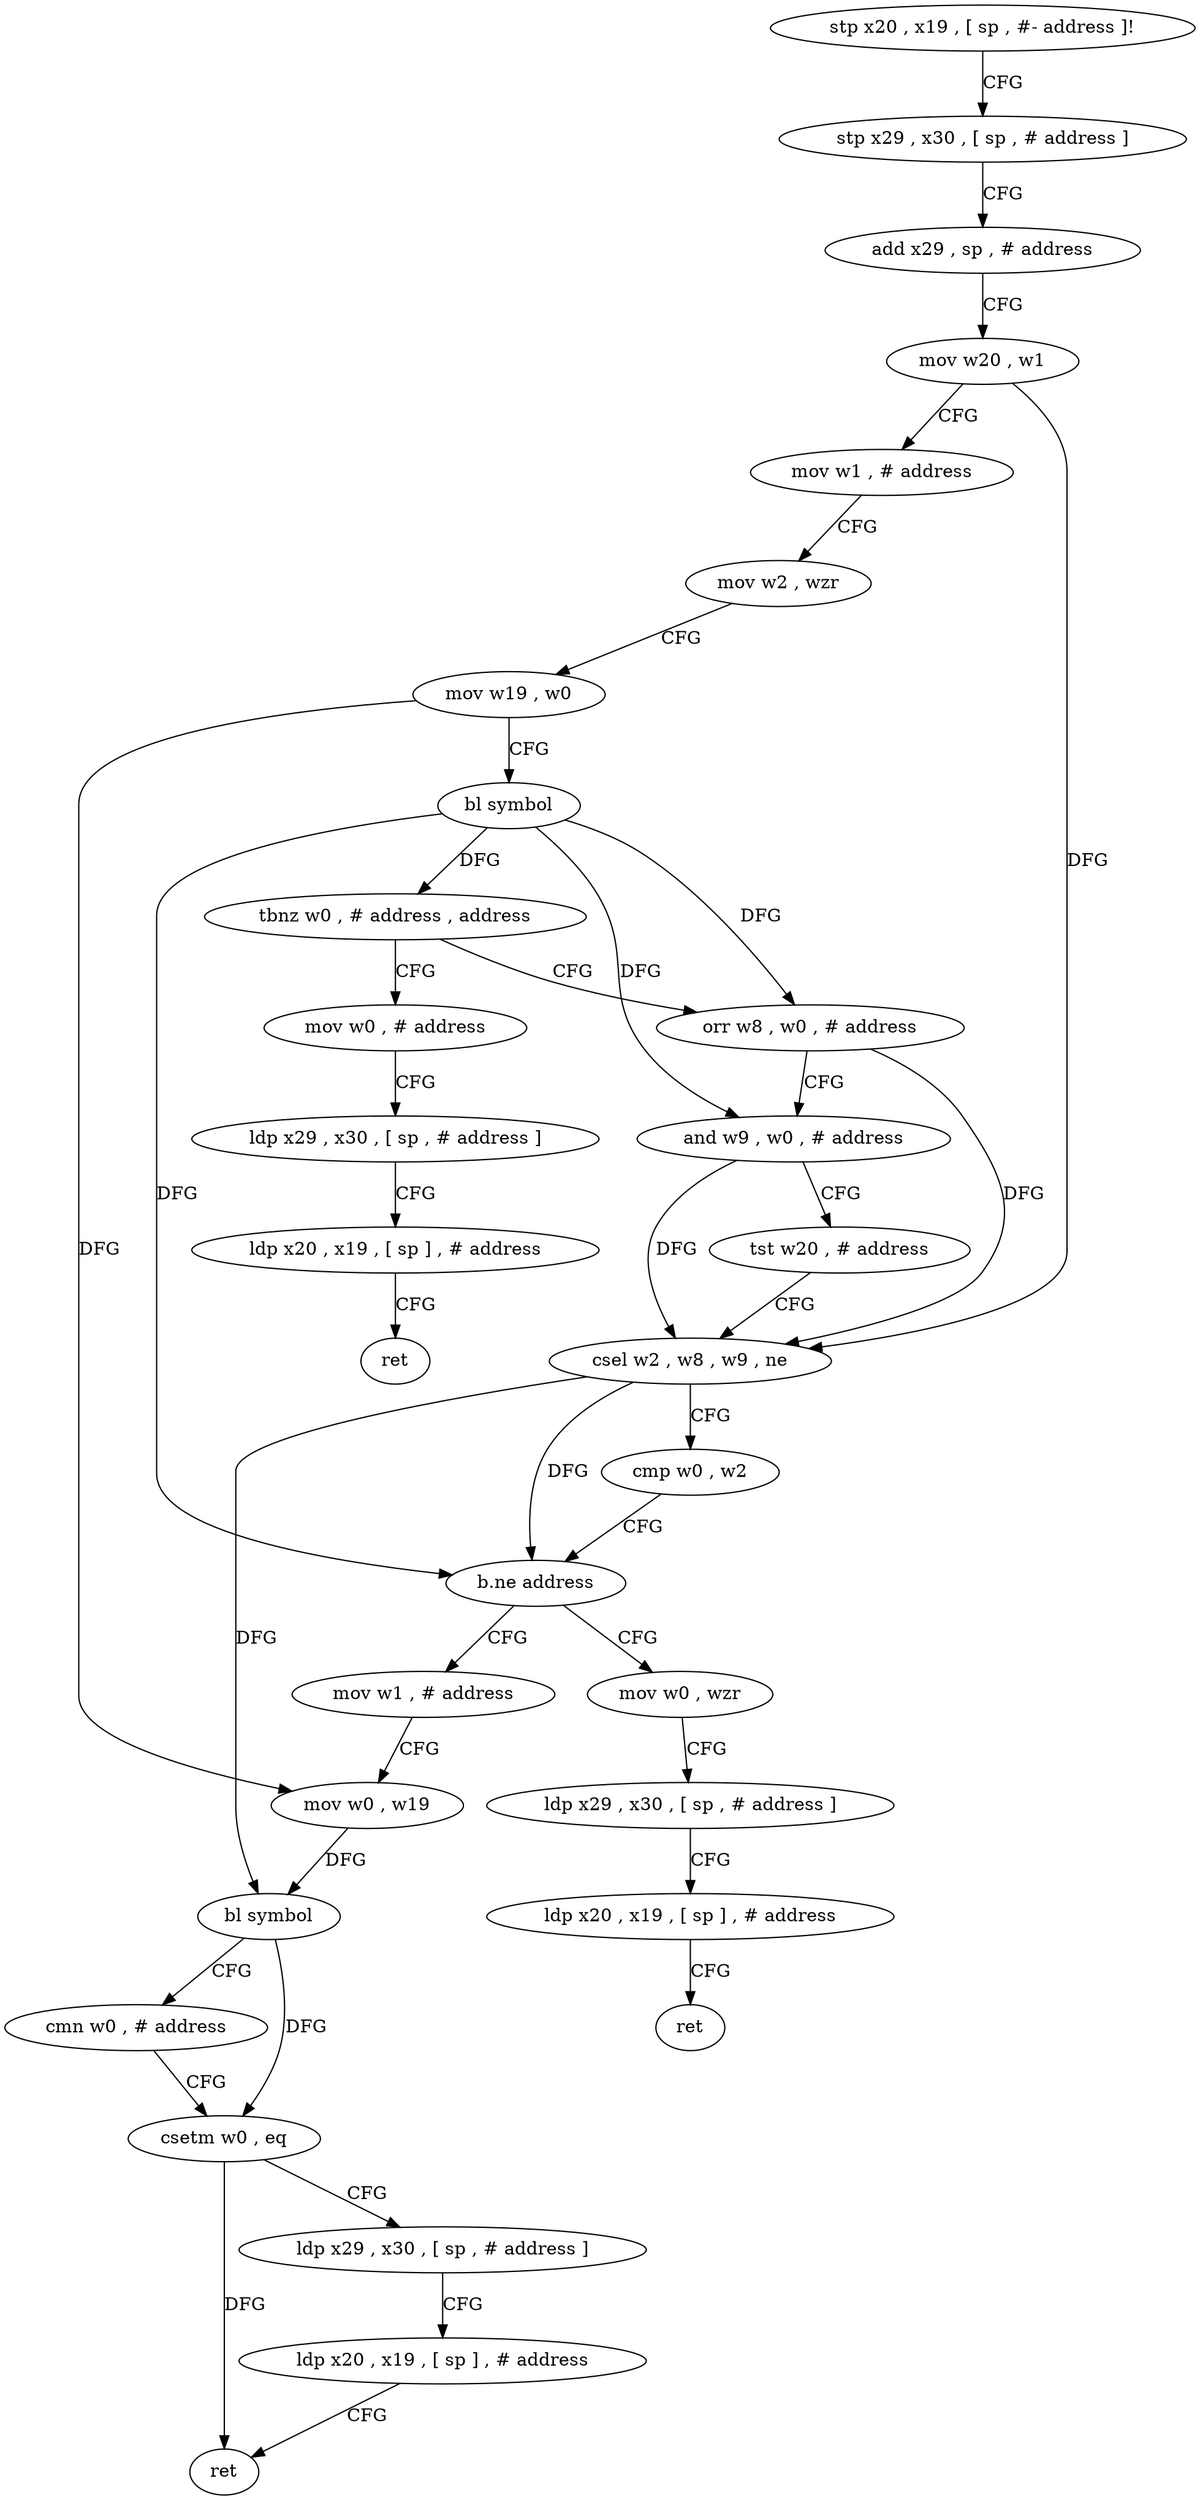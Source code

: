 digraph "func" {
"4272408" [label = "stp x20 , x19 , [ sp , #- address ]!" ]
"4272412" [label = "stp x29 , x30 , [ sp , # address ]" ]
"4272416" [label = "add x29 , sp , # address" ]
"4272420" [label = "mov w20 , w1" ]
"4272424" [label = "mov w1 , # address" ]
"4272428" [label = "mov w2 , wzr" ]
"4272432" [label = "mov w19 , w0" ]
"4272436" [label = "bl symbol" ]
"4272440" [label = "tbnz w0 , # address , address" ]
"4272484" [label = "mov w0 , # address" ]
"4272444" [label = "orr w8 , w0 , # address" ]
"4272488" [label = "ldp x29 , x30 , [ sp , # address ]" ]
"4272492" [label = "ldp x20 , x19 , [ sp ] , # address" ]
"4272496" [label = "ret" ]
"4272448" [label = "and w9 , w0 , # address" ]
"4272452" [label = "tst w20 , # address" ]
"4272456" [label = "csel w2 , w8 , w9 , ne" ]
"4272460" [label = "cmp w0 , w2" ]
"4272464" [label = "b.ne address" ]
"4272500" [label = "mov w1 , # address" ]
"4272468" [label = "mov w0 , wzr" ]
"4272504" [label = "mov w0 , w19" ]
"4272508" [label = "bl symbol" ]
"4272512" [label = "cmn w0 , # address" ]
"4272516" [label = "csetm w0 , eq" ]
"4272520" [label = "ldp x29 , x30 , [ sp , # address ]" ]
"4272524" [label = "ldp x20 , x19 , [ sp ] , # address" ]
"4272528" [label = "ret" ]
"4272472" [label = "ldp x29 , x30 , [ sp , # address ]" ]
"4272476" [label = "ldp x20 , x19 , [ sp ] , # address" ]
"4272480" [label = "ret" ]
"4272408" -> "4272412" [ label = "CFG" ]
"4272412" -> "4272416" [ label = "CFG" ]
"4272416" -> "4272420" [ label = "CFG" ]
"4272420" -> "4272424" [ label = "CFG" ]
"4272420" -> "4272456" [ label = "DFG" ]
"4272424" -> "4272428" [ label = "CFG" ]
"4272428" -> "4272432" [ label = "CFG" ]
"4272432" -> "4272436" [ label = "CFG" ]
"4272432" -> "4272504" [ label = "DFG" ]
"4272436" -> "4272440" [ label = "DFG" ]
"4272436" -> "4272444" [ label = "DFG" ]
"4272436" -> "4272448" [ label = "DFG" ]
"4272436" -> "4272464" [ label = "DFG" ]
"4272440" -> "4272484" [ label = "CFG" ]
"4272440" -> "4272444" [ label = "CFG" ]
"4272484" -> "4272488" [ label = "CFG" ]
"4272444" -> "4272448" [ label = "CFG" ]
"4272444" -> "4272456" [ label = "DFG" ]
"4272488" -> "4272492" [ label = "CFG" ]
"4272492" -> "4272496" [ label = "CFG" ]
"4272448" -> "4272452" [ label = "CFG" ]
"4272448" -> "4272456" [ label = "DFG" ]
"4272452" -> "4272456" [ label = "CFG" ]
"4272456" -> "4272460" [ label = "CFG" ]
"4272456" -> "4272464" [ label = "DFG" ]
"4272456" -> "4272508" [ label = "DFG" ]
"4272460" -> "4272464" [ label = "CFG" ]
"4272464" -> "4272500" [ label = "CFG" ]
"4272464" -> "4272468" [ label = "CFG" ]
"4272500" -> "4272504" [ label = "CFG" ]
"4272468" -> "4272472" [ label = "CFG" ]
"4272504" -> "4272508" [ label = "DFG" ]
"4272508" -> "4272512" [ label = "CFG" ]
"4272508" -> "4272516" [ label = "DFG" ]
"4272512" -> "4272516" [ label = "CFG" ]
"4272516" -> "4272520" [ label = "CFG" ]
"4272516" -> "4272528" [ label = "DFG" ]
"4272520" -> "4272524" [ label = "CFG" ]
"4272524" -> "4272528" [ label = "CFG" ]
"4272472" -> "4272476" [ label = "CFG" ]
"4272476" -> "4272480" [ label = "CFG" ]
}
